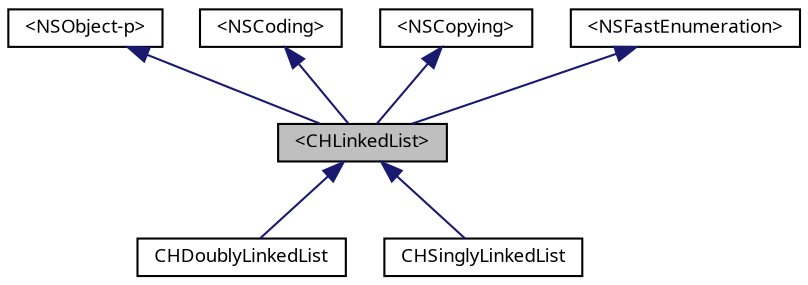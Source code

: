 digraph "&lt;CHLinkedList&gt;"
{
  bgcolor="transparent";
  edge [fontname="LucidaGrande",fontsize="9",labelfontname="LucidaGrande",labelfontsize="9"];
  node [fontname="LucidaGrande",fontsize="9",shape=record];
  Node1 [label="\<CHLinkedList\>",height=0.2,width=0.4,color="black", fillcolor="grey75", style="filled" fontcolor="black"];
  Node2 -> Node1 [dir="back",color="midnightblue",fontsize="9",style="solid",fontname="LucidaGrande"];
  Node2 [label="\<NSObject-p\>",height=0.2,width=0.4,color="black",URL="/Users/pavellitvinenko/Documents/My Projects/LoopsequeDJ/App/Libraries/CHDataStructures/doxygen/doxygen-cocoa-tags.xml$http://developer.apple.com/mac/library/documentation/Cocoa/Reference/Foundation/Protocols/NSObject_Protocol/Reference/NSObject.html"];
  Node3 -> Node1 [dir="back",color="midnightblue",fontsize="9",style="solid",fontname="LucidaGrande"];
  Node3 [label="\<NSCoding\>",height=0.2,width=0.4,color="black",URL="/Users/pavellitvinenko/Documents/My Projects/LoopsequeDJ/App/Libraries/CHDataStructures/doxygen/doxygen-cocoa-tags.xml$http://developer.apple.com/mac/library/documentation/Cocoa/Reference/Foundation/Protocols/NSCoding_Protocol/Reference/Reference.html"];
  Node4 -> Node1 [dir="back",color="midnightblue",fontsize="9",style="solid",fontname="LucidaGrande"];
  Node4 [label="\<NSCopying\>",height=0.2,width=0.4,color="black",URL="/Users/pavellitvinenko/Documents/My Projects/LoopsequeDJ/App/Libraries/CHDataStructures/doxygen/doxygen-cocoa-tags.xml$http://developer.apple.com/mac/library/documentation/Cocoa/Reference/Foundation/Protocols/NSCopying_Protocol/Reference/Reference.html"];
  Node5 -> Node1 [dir="back",color="midnightblue",fontsize="9",style="solid",fontname="LucidaGrande"];
  Node5 [label="\<NSFastEnumeration\>",height=0.2,width=0.4,color="black",URL="/Users/pavellitvinenko/Documents/My Projects/LoopsequeDJ/App/Libraries/CHDataStructures/doxygen/doxygen-cocoa-tags.xml$http://developer.apple.com/mac/library/documentation/Cocoa/Reference/NSFastEnumeration_protocol/Reference/NSFastEnumeration.html"];
  Node1 -> Node6 [dir="back",color="midnightblue",fontsize="9",style="solid",fontname="LucidaGrande"];
  Node6 [label="CHDoublyLinkedList",height=0.2,width=0.4,color="black",URL="$interface_c_h_doubly_linked_list.html",tooltip="A standard doubly-linked list implementation with pointers to head and tail."];
  Node1 -> Node7 [dir="back",color="midnightblue",fontsize="9",style="solid",fontname="LucidaGrande"];
  Node7 [label="CHSinglyLinkedList",height=0.2,width=0.4,color="black",URL="$interface_c_h_singly_linked_list.html",tooltip="A standard singly-linked list implementation with pointers to head and tail."];
}
